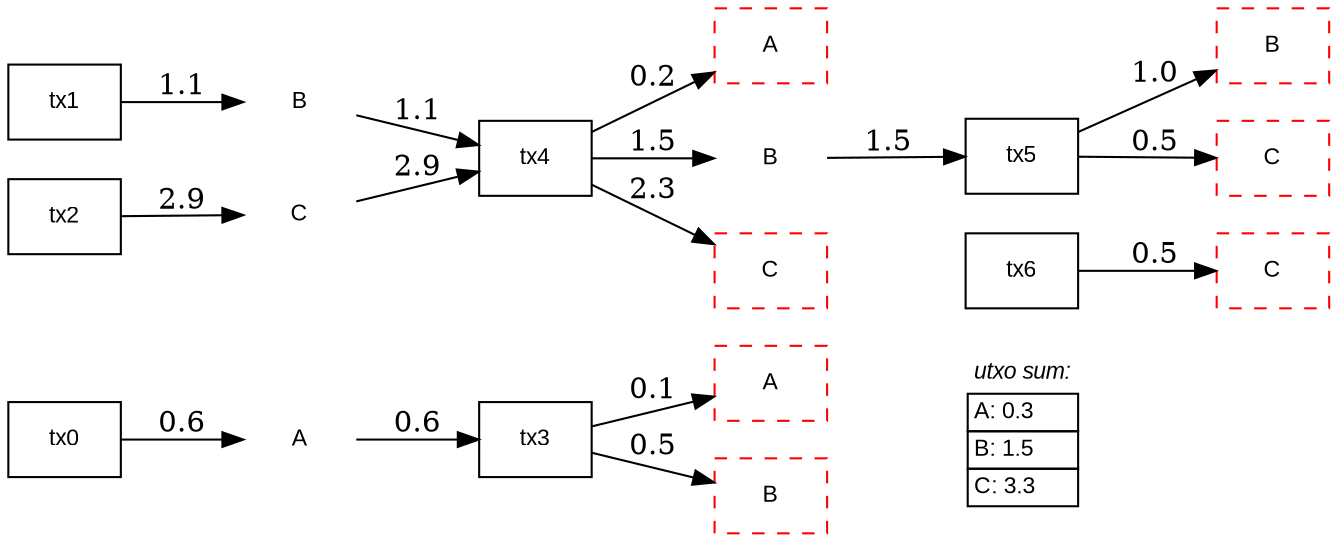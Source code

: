 digraph utxo {

graph [ rankdir = LR ]

node [
      fontname = "Arial"
      fontsize = 11
      shape = "record"
      ]



tx0->A0 [label=0.6]
tx1->B0 [label=1.1]
tx2->C0 [label=2.9]


A0->tx3[label=0.6]
B0->tx4[label=1.1]
C0->tx4[label=2.9]

tx3->A1[label=0.1]
tx3->B1[label=0.5]


//4
tx4->A2[label=0.2]
tx4->B2[label=1.5]
tx4->C2[label=2.3]

B2->tx5[label=1.5]

tx5->B3[label=1.0]
tx5->C3[label=0.5]


C2 ->tx6[style=invis]
tx6->C4[label=0.5]




A0 [shape=none,label=A]
A1 [shape=box,style=dashed,color=red,label=A]
A2 [shape=box,style=dashed,color=red,label=A]

B0 [shape=none,label=B]
B1 [shape=box,style=dashed,color=red,label=B]
B2 [shape=none,label=B]
B3 [shape=box,style=dashed,color=red,label=B]

C0 [shape=none,label=C]
//C1 [shape=none]
C2 [shape=box,style=dashed,color=red,label=C]
C3 [shape=box,style=dashed,color=red,label=C]
C4 [shape=box,style=dashed,color=red,label=C]


    node1
    [
        shape = none
        label = <<table border="0" cellspacing="0">
                    <tr><td align="center" port="port1" border="1" color="white"><i>utxo sum:</i></td></tr>
                    <tr><td align="left" port="port2" border="1">A: 0.3</td></tr>
                    <tr><td align="left" port="port3" border="1">B: 1.5</td></tr>
                    <tr><td align="left" port="port4" border="1">C: 3.3</td></tr>
                </table>>
    ]

C2 ->node1:port1[style=invis]
}

